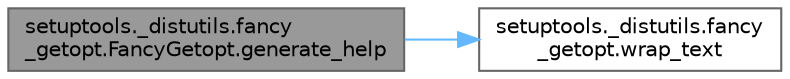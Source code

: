 digraph "setuptools._distutils.fancy_getopt.FancyGetopt.generate_help"
{
 // LATEX_PDF_SIZE
  bgcolor="transparent";
  edge [fontname=Helvetica,fontsize=10,labelfontname=Helvetica,labelfontsize=10];
  node [fontname=Helvetica,fontsize=10,shape=box,height=0.2,width=0.4];
  rankdir="LR";
  Node1 [id="Node000001",label="setuptools._distutils.fancy\l_getopt.FancyGetopt.generate_help",height=0.2,width=0.4,color="gray40", fillcolor="grey60", style="filled", fontcolor="black",tooltip=" "];
  Node1 -> Node2 [id="edge1_Node000001_Node000002",color="steelblue1",style="solid",tooltip=" "];
  Node2 [id="Node000002",label="setuptools._distutils.fancy\l_getopt.wrap_text",height=0.2,width=0.4,color="grey40", fillcolor="white", style="filled",URL="$namespacesetuptools_1_1__distutils_1_1fancy__getopt.html#ad47d2daa077790f4dc451d655d439578",tooltip=" "];
}
